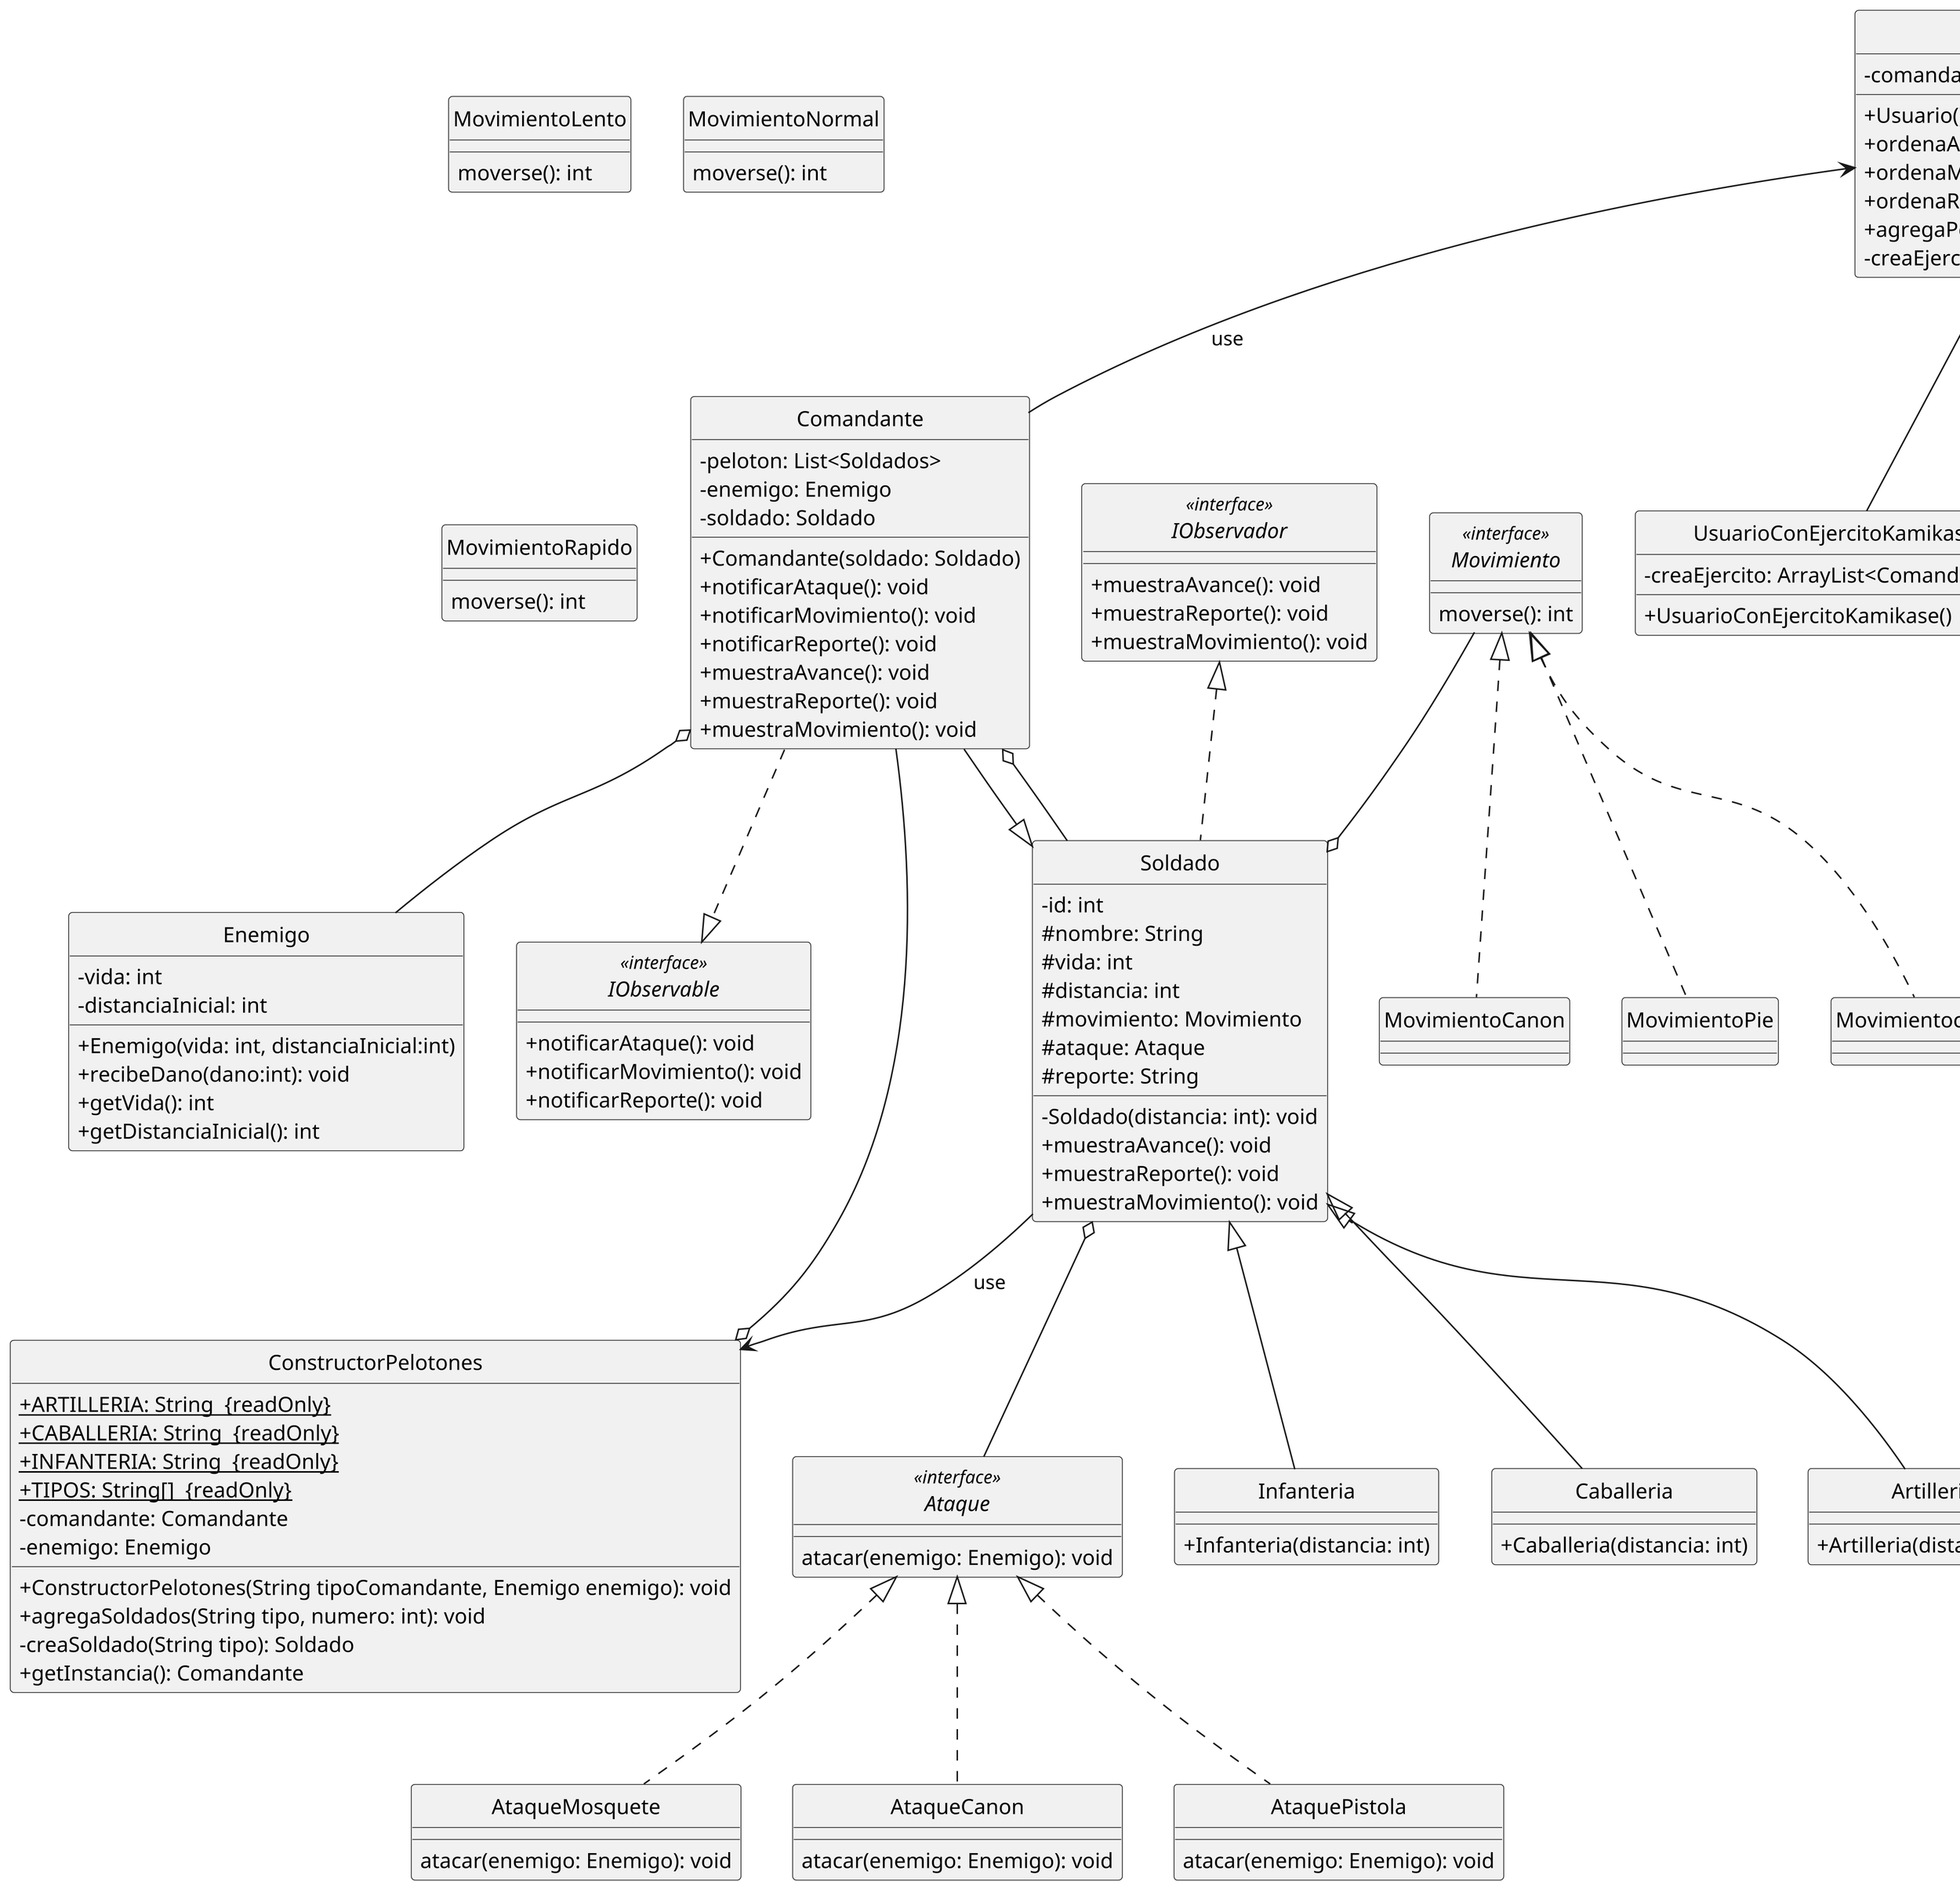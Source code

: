 @startuml DiagramaClases
skinparam dpi 300
skinparam classAttributeIconSize 0
hide circle
/'-----Clases y subclases de soldado----'/
class Soldado {
    -id: int
    #nombre: String
    #vida: int
    #distancia: int
    #movimiento: Movimiento
    #ataque: Ataque
    #reporte: String
    /'-----Metodos----'/
    -Soldado(distancia: int): void
    +muestraAvance(): void
    +muestraReporte(): void
    +muestraMovimiento(): void
}

class Infanteria{
    +Infanteria(distancia: int)
}


class Caballeria{
    +Caballeria(distancia: int)
}

class Artilleria{
    +Artilleria(distancia: int)
}

Soldado <|-- Infanteria
Soldado <|-- Caballeria
Soldado <|-- Artilleria

/'-----Strategy Movimiento----'/
interface Movimiento<<interface>>{
    moverse(): int
}

class MovimientoLento{
    moverse(): int
}

class MovimientoNormal{
    moverse(): int
}

class MovimientoRapido{
    moverse(): int
}
Movimiento <|.. MovimientoCanon
Movimiento <|.. MovimientoPie
Movimiento <|.. Movimientocaballo

Movimiento --o Soldado

/'-----Strategy Ataque----'/
interface Ataque<<interface>>{
    atacar(enemigo: Enemigo): void
}

class AtaqueMosquete{
    atacar(enemigo: Enemigo): void
}

class AtaqueCanon{
    atacar(enemigo: Enemigo): void
}

class AtaquePistola{
    atacar(enemigo: Enemigo): void
}

Ataque <|.. AtaqueMosquete
Ataque <|.. AtaqueCanon
Ataque <|.. AtaquePistola

Soldado o-- Ataque

/'-----Comandante----'/

class Comandante{
    -peloton: List<Soldados>
    -enemigo: Enemigo
    -soldado: Soldado
    +Comandante(soldado: Soldado)
    +notificarAtaque(): void
    +notificarMovimiento(): void
    +notificarReporte(): void
    +muestraAvance(): void
    +muestraReporte(): void
    +muestraMovimiento(): void
}

class Enemigo{
    -vida: int
    -distanciaInicial: int
    +Enemigo(vida: int, distanciaInicial:int)
    +recibeDano(dano:int): void
    +getVida(): int
    +getDistanciaInicial(): int
}

interface IObservable<<interface>>{
    +notificarAtaque(): void
    +notificarMovimiento(): void
    +notificarReporte(): void
}

interface IObservador<<interface>>{
    +muestraAvance(): void
    +muestraReporte(): void
    +muestraMovimiento(): void
}

Comandante --|> Soldado
Comandante o-- Soldado
Comandante ..|> IObservable
IObservador <|.. Soldado
Comandante o-- Enemigo

/'-----BuilderPelotones----'/

class ConstructorPelotones{
    +{static} ARTILLERIA: String  {readOnly}
    +{static} CABALLERIA: String  {readOnly}
    +{static} INFANTERIA: String  {readOnly}
    +{static} TIPOS: String[]  {readOnly}
    -comandante: Comandante
    -enemigo: Enemigo
    +ConstructorPelotones(String tipoComandante, Enemigo enemigo): void
    +agregaSoldados(String tipo, numero: int): void
    -creaSoldado(String tipo): Soldado
    +getInstancia(): Comandante
}

Comandante --o ConstructorPelotones 
Soldado -->ConstructorPelotones :use

class Usuario{
    -comandantes: List<Comandantes>
    +Usuario()
    +ordenaAtaque(): void
    +ordenaMoverse(): void
    +ordenaReportarse(): void
    +agregaPeloton(): void
    -creaEjercito(): ArrayList<Comandantes>
}

class UsuarioConEjercitoKamikase{
    +UsuarioConEjercitoKamikase()
    -creaEjercito: ArrayList<Comandantes>
}


class UsuarioConEjercitoExplorador{
    +UsuarioConEjercitoExplorador()
    -creaEjercito: ArrayList<Comandantes>
}

class UsuarioConEjercitoDefault{
    +UsuarioConEjercitoDefault()
    -creaEjercito: ArrayList<Comandantes>
}
Usuario <-- Comandante: use 
Usuario <|-- UsuarioConEjercitoKamikase
Usuario <|-- UsuarioConEjercitoExplorador 
Usuario <|-- UsuarioConEjercitoDefault 
@enduml